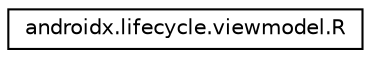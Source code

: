 digraph "Graphical Class Hierarchy"
{
 // LATEX_PDF_SIZE
  edge [fontname="Helvetica",fontsize="10",labelfontname="Helvetica",labelfontsize="10"];
  node [fontname="Helvetica",fontsize="10",shape=record];
  rankdir="LR";
  Node0 [label="androidx.lifecycle.viewmodel.R",height=0.2,width=0.4,color="black", fillcolor="white", style="filled",URL="$classandroidx_1_1lifecycle_1_1viewmodel_1_1_r.html",tooltip=" "];
}
